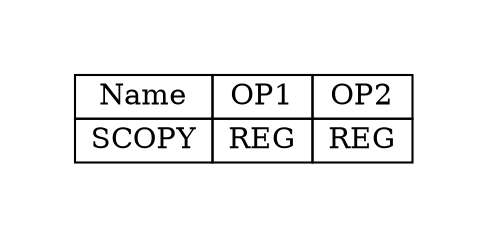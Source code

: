 digraph{
graph [pad="0.5", nodesep="0.5", ranksep="2" ]
node [shape=plain]
Foo [label=<
<table border="0" cellborder="1" cellspacing="0">
<tr><td> Name </td> <td> OP1 </td><td> OP2 </td> </tr>
<tr><td> SCOPY </td><td> REG </td><td> REG </td> </tr>
</table>>];
}

